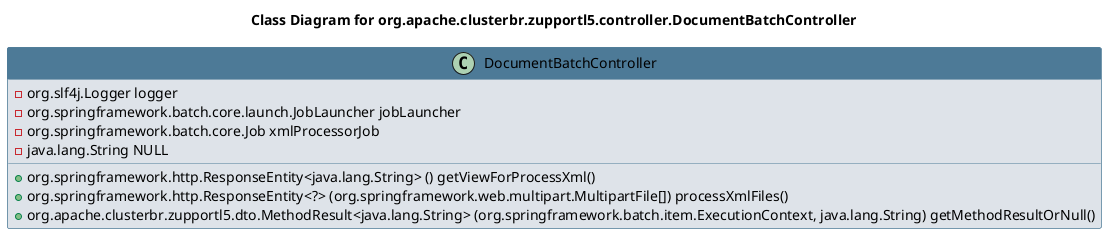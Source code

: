 @startuml 
skinparam class { 
 BackgroundColor #DEE3E9 
 ArrowColor #4D7A97 
 BorderColor #4D7A97 
}
left to right direction 
title Class Diagram for org.apache.clusterbr.zupportl5.controller.DocumentBatchController
skinparam titleBackgroundColor White
skinparam classHeaderBackgroundColor #4D7A97 
skinparam stereotypeCBackgroundColor #F8981D 

class DocumentBatchController {
 - org.slf4j.Logger logger
 - org.springframework.batch.core.launch.JobLauncher jobLauncher
 - org.springframework.batch.core.Job xmlProcessorJob
 - java.lang.String NULL
 + org.springframework.http.ResponseEntity<java.lang.String> () getViewForProcessXml()
 + org.springframework.http.ResponseEntity<?> (org.springframework.web.multipart.MultipartFile[]) processXmlFiles()
 + org.apache.clusterbr.zupportl5.dto.MethodResult<java.lang.String> (org.springframework.batch.item.ExecutionContext, java.lang.String) getMethodResultOrNull()
}
@enduml